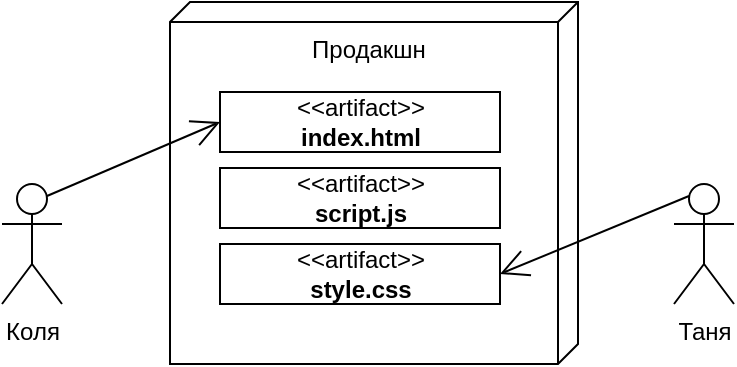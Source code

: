 <mxfile version="22.1.7" type="github" pages="3">
  <diagram id="EZ2JUei_d_qiLZWwgDu5" name="deploy">
    <mxGraphModel dx="1389" dy="546" grid="0" gridSize="10" guides="1" tooltips="1" connect="1" arrows="1" fold="1" page="0" pageScale="1" pageWidth="827" pageHeight="1169" math="0" shadow="0">
      <root>
        <mxCell id="0" />
        <mxCell id="1" parent="0" />
        <mxCell id="mMAAWGvxM3W0GHj6OHKg-20" value="" style="group" vertex="1" connectable="0" parent="1">
          <mxGeometry x="-101" y="251" width="204" height="181" as="geometry" />
        </mxCell>
        <mxCell id="mMAAWGvxM3W0GHj6OHKg-18" value="Продакшн" style="verticalAlign=top;align=center;shape=cube;size=10;direction=south;fontStyle=0;html=1;boundedLbl=1;spacingLeft=5;whiteSpace=wrap;" vertex="1" parent="mMAAWGvxM3W0GHj6OHKg-20">
          <mxGeometry width="204" height="181" as="geometry" />
        </mxCell>
        <mxCell id="mMAAWGvxM3W0GHj6OHKg-5" value="&amp;lt;&amp;lt;artifact&amp;gt;&amp;gt;&lt;br&gt;&lt;b&gt;index.html&lt;br&gt;&lt;/b&gt;" style="html=1;align=center;verticalAlign=middle;dashed=0;" vertex="1" parent="mMAAWGvxM3W0GHj6OHKg-20">
          <mxGeometry x="25" y="45" width="140" height="30" as="geometry" />
        </mxCell>
        <mxCell id="mMAAWGvxM3W0GHj6OHKg-6" value="&amp;lt;&amp;lt;artifact&amp;gt;&amp;gt;&lt;br&gt;&lt;b&gt;script.js&lt;br&gt;&lt;/b&gt;" style="html=1;align=center;verticalAlign=middle;dashed=0;" vertex="1" parent="mMAAWGvxM3W0GHj6OHKg-20">
          <mxGeometry x="25" y="83" width="140" height="30" as="geometry" />
        </mxCell>
        <mxCell id="mMAAWGvxM3W0GHj6OHKg-14" value="&amp;lt;&amp;lt;artifact&amp;gt;&amp;gt;&lt;br&gt;&lt;b&gt;style.css&lt;br&gt;&lt;/b&gt;" style="html=1;align=center;verticalAlign=middle;dashed=0;" vertex="1" parent="mMAAWGvxM3W0GHj6OHKg-20">
          <mxGeometry x="25" y="121" width="140" height="30" as="geometry" />
        </mxCell>
        <mxCell id="mMAAWGvxM3W0GHj6OHKg-11" value="Коля" style="shape=umlActor;verticalLabelPosition=bottom;verticalAlign=top;html=1;" vertex="1" parent="1">
          <mxGeometry x="-185" y="342" width="30" height="60" as="geometry" />
        </mxCell>
        <mxCell id="mMAAWGvxM3W0GHj6OHKg-12" value="Таня" style="shape=umlActor;verticalLabelPosition=bottom;verticalAlign=top;html=1;" vertex="1" parent="1">
          <mxGeometry x="151" y="342" width="30" height="60" as="geometry" />
        </mxCell>
        <mxCell id="mMAAWGvxM3W0GHj6OHKg-15" value="" style="endArrow=open;endFill=1;endSize=12;html=1;rounded=0;entryX=0;entryY=0.5;entryDx=0;entryDy=0;exitX=0.75;exitY=0.1;exitDx=0;exitDy=0;exitPerimeter=0;" edge="1" parent="1" source="mMAAWGvxM3W0GHj6OHKg-11" target="mMAAWGvxM3W0GHj6OHKg-5">
          <mxGeometry width="160" relative="1" as="geometry">
            <mxPoint x="-234" y="474" as="sourcePoint" />
            <mxPoint x="-74" y="474" as="targetPoint" />
          </mxGeometry>
        </mxCell>
        <mxCell id="mMAAWGvxM3W0GHj6OHKg-16" value="" style="endArrow=open;endFill=1;endSize=12;html=1;rounded=0;exitX=0.25;exitY=0.1;exitDx=0;exitDy=0;exitPerimeter=0;entryX=1;entryY=0.5;entryDx=0;entryDy=0;" edge="1" parent="1" source="mMAAWGvxM3W0GHj6OHKg-12" target="mMAAWGvxM3W0GHj6OHKg-14">
          <mxGeometry width="160" relative="1" as="geometry">
            <mxPoint x="48" y="497" as="sourcePoint" />
            <mxPoint x="208" y="497" as="targetPoint" />
          </mxGeometry>
        </mxCell>
      </root>
    </mxGraphModel>
  </diagram>
  <diagram id="sGOMDRnRXvcwWbzX-Yh_" name="simple">
    <mxGraphModel dx="1434" dy="792" grid="0" gridSize="10" guides="1" tooltips="1" connect="1" arrows="1" fold="1" page="0" pageScale="1" pageWidth="827" pageHeight="1169" math="0" shadow="0">
      <root>
        <mxCell id="0" />
        <mxCell id="1" parent="0" />
        <mxCell id="WGdRBpb6wyZgviv0EJ4r-3" value="&amp;lt;&amp;lt;device&amp;gt;&amp;gt;&lt;br&gt;&lt;div style=&quot;&quot;&gt;&lt;span style=&quot;background-color: initial;&quot;&gt;Веб-сервер&lt;/span&gt;&lt;/div&gt;" style="verticalAlign=top;align=center;shape=cube;size=10;direction=south;fontStyle=0;html=1;boundedLbl=1;spacingLeft=5;" parent="1" vertex="1">
          <mxGeometry x="440" y="240" width="200" height="420" as="geometry" />
        </mxCell>
        <mxCell id="WGdRBpb6wyZgviv0EJ4r-4" value="&amp;lt;&amp;lt;execution env&amp;gt;&amp;gt;&lt;br&gt;Веб-сервер Apache" style="verticalAlign=top;align=center;shape=cube;size=10;direction=south;html=1;boundedLbl=1;spacingLeft=5;" parent="WGdRBpb6wyZgviv0EJ4r-3" vertex="1">
          <mxGeometry width="170" height="130" relative="1" as="geometry">
            <mxPoint x="10" y="50" as="offset" />
          </mxGeometry>
        </mxCell>
        <mxCell id="WGdRBpb6wyZgviv0EJ4r-5" value="&amp;lt;&amp;lt;execution env&amp;gt;&amp;gt;&lt;br&gt;PHP 8.1" style="verticalAlign=top;align=center;shape=cube;size=10;direction=south;html=1;boundedLbl=1;spacingLeft=5;" parent="WGdRBpb6wyZgviv0EJ4r-3" vertex="1">
          <mxGeometry x="10" y="190" width="170" height="120" as="geometry" />
        </mxCell>
        <mxCell id="WGdRBpb6wyZgviv0EJ4r-6" value="&amp;lt;&amp;lt;artifact&amp;gt;&amp;gt;&lt;br&gt;&lt;b&gt;index.php&lt;/b&gt;" style="html=1;align=center;verticalAlign=middle;dashed=0;" parent="WGdRBpb6wyZgviv0EJ4r-3" vertex="1">
          <mxGeometry x="20" y="247.288" width="140" height="50.712" as="geometry" />
        </mxCell>
        <mxCell id="WGdRBpb6wyZgviv0EJ4r-7" value="&amp;lt;&amp;lt;artifact&amp;gt;&amp;gt;&lt;br&gt;&lt;b&gt;index.html&lt;br&gt;&lt;/b&gt;" style="html=1;align=center;verticalAlign=middle;dashed=0;" parent="WGdRBpb6wyZgviv0EJ4r-3" vertex="1">
          <mxGeometry x="20" y="100" width="140" height="30" as="geometry" />
        </mxCell>
        <mxCell id="WGdRBpb6wyZgviv0EJ4r-8" value="&amp;lt;&amp;lt;artifact&amp;gt;&amp;gt;&lt;br&gt;&lt;b&gt;script.js&lt;br&gt;&lt;/b&gt;" style="html=1;align=center;verticalAlign=middle;dashed=0;" parent="WGdRBpb6wyZgviv0EJ4r-3" vertex="1">
          <mxGeometry x="20" y="138" width="140" height="30" as="geometry" />
        </mxCell>
        <mxCell id="WGdRBpb6wyZgviv0EJ4r-9" value="&amp;lt;&amp;lt;execution env&amp;gt;&amp;gt;&lt;br&gt;СУБД MySQL" style="verticalAlign=top;align=center;shape=cube;size=10;direction=south;html=1;boundedLbl=1;spacingLeft=5;" parent="WGdRBpb6wyZgviv0EJ4r-3" vertex="1">
          <mxGeometry x="10" y="320" width="170" height="90" as="geometry" />
        </mxCell>
        <mxCell id="WGdRBpb6wyZgviv0EJ4r-10" value="&amp;lt;&amp;lt;artifact&amp;gt;&amp;gt;&lt;br&gt;&lt;b&gt;migrations.sql&lt;br&gt;&lt;/b&gt;" style="html=1;align=center;verticalAlign=middle;dashed=0;" parent="WGdRBpb6wyZgviv0EJ4r-3" vertex="1">
          <mxGeometry x="20" y="370" width="140" height="30" as="geometry" />
        </mxCell>
        <mxCell id="WGdRBpb6wyZgviv0EJ4r-11" value="" style="endArrow=none;startArrow=none;endFill=0;startFill=0;endSize=8;html=1;verticalAlign=bottom;labelBackgroundColor=none;strokeWidth=3;rounded=0;exitX=0.5;exitY=1;exitDx=0;exitDy=0;entryX=0.01;entryY=0.526;entryDx=0;entryDy=0;entryPerimeter=0;" parent="WGdRBpb6wyZgviv0EJ4r-3" source="WGdRBpb6wyZgviv0EJ4r-6" target="WGdRBpb6wyZgviv0EJ4r-9" edge="1">
          <mxGeometry width="160" relative="1" as="geometry">
            <mxPoint x="-70" y="92" as="sourcePoint" />
            <mxPoint x="20" y="130" as="targetPoint" />
          </mxGeometry>
        </mxCell>
        <mxCell id="WGdRBpb6wyZgviv0EJ4r-12" value="" style="endArrow=none;startArrow=none;endFill=0;startFill=0;endSize=8;html=1;verticalAlign=bottom;labelBackgroundColor=none;strokeWidth=3;rounded=0;exitX=0.5;exitY=1;exitDx=0;exitDy=0;entryX=-0.001;entryY=0.531;entryDx=0;entryDy=0;entryPerimeter=0;" parent="WGdRBpb6wyZgviv0EJ4r-3" source="WGdRBpb6wyZgviv0EJ4r-8" target="WGdRBpb6wyZgviv0EJ4r-5" edge="1">
          <mxGeometry width="160" relative="1" as="geometry">
            <mxPoint x="100" y="308" as="sourcePoint" />
            <mxPoint x="110" y="330" as="targetPoint" />
          </mxGeometry>
        </mxCell>
        <mxCell id="WGdRBpb6wyZgviv0EJ4r-13" value="&amp;lt;&amp;lt;device&amp;gt;&amp;gt;&lt;br&gt;&lt;div style=&quot;&quot;&gt;&lt;span style=&quot;background-color: initial;&quot;&gt;Клиентский девайс&lt;/span&gt;&lt;/div&gt;" style="verticalAlign=top;align=center;shape=cube;size=10;direction=south;fontStyle=0;html=1;boundedLbl=1;spacingLeft=5;" parent="1" vertex="1">
          <mxGeometry x="129" y="197" width="200" height="140" as="geometry" />
        </mxCell>
        <mxCell id="WGdRBpb6wyZgviv0EJ4r-14" value="&amp;lt;&amp;lt;execution env&amp;gt;&amp;gt;&lt;br&gt;Браузер" style="verticalAlign=top;align=center;shape=cube;size=10;direction=south;html=1;boundedLbl=1;spacingLeft=5;" parent="WGdRBpb6wyZgviv0EJ4r-13" vertex="1">
          <mxGeometry width="170" height="60" relative="1" as="geometry">
            <mxPoint x="10" y="57" as="offset" />
          </mxGeometry>
        </mxCell>
        <mxCell id="WGdRBpb6wyZgviv0EJ4r-15" value="HTTPS:&lt;br style=&quot;border-color: var(--border-color); background-color: rgb(255, 255, 255);&quot;&gt;&lt;span style=&quot;background-color: rgb(255, 255, 255);&quot;&gt;443&lt;/span&gt;" style="endArrow=none;startArrow=none;endFill=0;startFill=0;endSize=8;html=1;verticalAlign=bottom;labelBackgroundColor=none;strokeWidth=3;rounded=0;exitX=0;exitY=0;exitDx=25;exitDy=0;exitPerimeter=0;entryX=0;entryY=0;entryDx=70;entryDy=170;entryPerimeter=0;" parent="1" source="WGdRBpb6wyZgviv0EJ4r-14" target="WGdRBpb6wyZgviv0EJ4r-4" edge="1">
          <mxGeometry x="0.019" y="12" width="160" relative="1" as="geometry">
            <mxPoint x="550" y="600" as="sourcePoint" />
            <mxPoint x="710" y="600" as="targetPoint" />
            <mxPoint as="offset" />
          </mxGeometry>
        </mxCell>
      </root>
    </mxGraphModel>
  </diagram>
  <diagram id="QMxez4jaUeKiHe_nalXE" name="hard">
    <mxGraphModel dx="2087" dy="932" grid="0" gridSize="10" guides="1" tooltips="1" connect="1" arrows="1" fold="1" page="0" pageScale="1" pageWidth="827" pageHeight="1169" math="0" shadow="0">
      <root>
        <mxCell id="0" />
        <mxCell id="1" parent="0" />
        <mxCell id="MTRJ2a7G9Mu04RG1c6vq-1" value="" style="group" vertex="1" connectable="0" parent="1">
          <mxGeometry x="70" y="350" width="290" height="370" as="geometry" />
        </mxCell>
        <mxCell id="MTRJ2a7G9Mu04RG1c6vq-2" value="&lt;span style=&quot;&quot;&gt;&amp;lt;&amp;lt;device&amp;gt;&amp;gt;&lt;/span&gt;&lt;br style=&quot;&quot;&gt;&lt;span style=&quot;&quot;&gt;Сервер-балансировщик&lt;/span&gt;" style="verticalAlign=top;align=center;shape=cube;size=10;direction=south;fontStyle=0;html=1;boundedLbl=1;spacingLeft=5;container=0;" vertex="1" parent="MTRJ2a7G9Mu04RG1c6vq-1">
          <mxGeometry width="290" height="370" as="geometry" />
        </mxCell>
        <mxCell id="MTRJ2a7G9Mu04RG1c6vq-3" value="" style="group" vertex="1" connectable="0" parent="MTRJ2a7G9Mu04RG1c6vq-1">
          <mxGeometry x="10" y="70" width="260" height="190" as="geometry" />
        </mxCell>
        <mxCell id="MTRJ2a7G9Mu04RG1c6vq-4" value="&amp;lt;&amp;lt;execution environment&amp;gt;&amp;gt;&lt;br&gt;Веб-сервер Nginx" style="verticalAlign=top;align=center;shape=cube;size=10;direction=south;html=1;boundedLbl=1;spacingLeft=5;" vertex="1" parent="MTRJ2a7G9Mu04RG1c6vq-3">
          <mxGeometry width="260" height="190" relative="1" as="geometry">
            <mxPoint as="offset" />
          </mxGeometry>
        </mxCell>
        <mxCell id="MTRJ2a7G9Mu04RG1c6vq-5" value="&amp;lt;&amp;lt;artifact&amp;gt;&amp;gt;&lt;br&gt;&lt;b&gt;Файл конфиг. nginx.conf&lt;/b&gt;" style="text;html=1;align=center;verticalAlign=middle;dashed=0;fillColor=#ffffff;strokeColor=#000000;" vertex="1" parent="MTRJ2a7G9Mu04RG1c6vq-3">
          <mxGeometry x="30" y="60" width="190" height="45.39" as="geometry" />
        </mxCell>
        <mxCell id="MTRJ2a7G9Mu04RG1c6vq-6" value="&amp;lt;&amp;lt;artifact&amp;gt;&amp;gt;&lt;br&gt;&lt;b&gt;Скрипт балансировки index.lua&lt;/b&gt;" style="text;html=1;align=center;verticalAlign=middle;dashed=0;fillColor=#ffffff;strokeColor=#000000;" vertex="1" parent="MTRJ2a7G9Mu04RG1c6vq-3">
          <mxGeometry x="30" y="114.62" width="190" height="45.38" as="geometry" />
        </mxCell>
        <mxCell id="MTRJ2a7G9Mu04RG1c6vq-7" value="" style="shape=note2;boundedLbl=1;whiteSpace=wrap;html=1;size=8;verticalAlign=top;align=left;spacingLeft=5;" vertex="1" parent="MTRJ2a7G9Mu04RG1c6vq-3">
          <mxGeometry x="198" y="62" width="20" height="20" as="geometry" />
        </mxCell>
        <mxCell id="MTRJ2a7G9Mu04RG1c6vq-8" value="" style="shape=note2;boundedLbl=1;whiteSpace=wrap;html=1;size=8;verticalAlign=top;align=left;spacingLeft=5;" vertex="1" parent="MTRJ2a7G9Mu04RG1c6vq-3">
          <mxGeometry x="198" y="116.62" width="20" height="20" as="geometry" />
        </mxCell>
        <mxCell id="MTRJ2a7G9Mu04RG1c6vq-9" value="&amp;lt;&amp;lt;artifact&amp;gt;&amp;gt;&lt;br&gt;&lt;b&gt;Статика image.png,&amp;nbsp;index.html,&lt;br&gt;Фронтенд прилож. index.js...&lt;/b&gt;" style="text;html=1;align=center;verticalAlign=middle;dashed=0;fillColor=#ffffff;strokeColor=#000000;" vertex="1" parent="MTRJ2a7G9Mu04RG1c6vq-1">
          <mxGeometry x="45" y="285" width="190" height="64" as="geometry" />
        </mxCell>
        <mxCell id="MTRJ2a7G9Mu04RG1c6vq-10" value="" style="endArrow=none;startArrow=none;endFill=0;startFill=0;endSize=8;html=1;verticalAlign=bottom;labelBackgroundColor=none;strokeWidth=3;rounded=0;exitX=0;exitY=0;exitDx=190;exitDy=135;exitPerimeter=0;entryX=0.474;entryY=-0.003;entryDx=0;entryDy=0;entryPerimeter=0;" edge="1" parent="MTRJ2a7G9Mu04RG1c6vq-1" source="MTRJ2a7G9Mu04RG1c6vq-4" target="MTRJ2a7G9Mu04RG1c6vq-9">
          <mxGeometry width="160" relative="1" as="geometry">
            <mxPoint x="120" y="450" as="sourcePoint" />
            <mxPoint x="280" y="450" as="targetPoint" />
          </mxGeometry>
        </mxCell>
        <mxCell id="MTRJ2a7G9Mu04RG1c6vq-11" value="" style="shape=note2;boundedLbl=1;whiteSpace=wrap;html=1;size=8;verticalAlign=top;align=left;spacingLeft=5;" vertex="1" parent="MTRJ2a7G9Mu04RG1c6vq-1">
          <mxGeometry x="213" y="287" width="20" height="20" as="geometry" />
        </mxCell>
        <mxCell id="MTRJ2a7G9Mu04RG1c6vq-12" value="" style="group" vertex="1" connectable="0" parent="1">
          <mxGeometry x="420" y="150" width="290" height="450" as="geometry" />
        </mxCell>
        <mxCell id="MTRJ2a7G9Mu04RG1c6vq-13" value="" style="group" vertex="1" connectable="0" parent="MTRJ2a7G9Mu04RG1c6vq-12">
          <mxGeometry width="290" height="390" as="geometry" />
        </mxCell>
        <mxCell id="MTRJ2a7G9Mu04RG1c6vq-14" value="&lt;span style=&quot;&quot;&gt;&amp;lt;&amp;lt;&lt;/span&gt;device&lt;span style=&quot;&quot;&gt;&amp;gt;&amp;gt;&lt;/span&gt;&lt;br style=&quot;&quot;&gt;&lt;span style=&quot;&quot;&gt;Первый веб-сервер&lt;/span&gt;" style="verticalAlign=top;align=center;shape=cube;size=10;direction=south;fontStyle=0;html=1;boundedLbl=1;spacingLeft=5;container=0;" vertex="1" parent="MTRJ2a7G9Mu04RG1c6vq-13">
          <mxGeometry width="290" height="390" as="geometry" />
        </mxCell>
        <mxCell id="MTRJ2a7G9Mu04RG1c6vq-15" value="" style="group" vertex="1" connectable="0" parent="MTRJ2a7G9Mu04RG1c6vq-13">
          <mxGeometry x="10" y="206" width="260" height="169" as="geometry" />
        </mxCell>
        <mxCell id="MTRJ2a7G9Mu04RG1c6vq-16" value="&amp;lt;&amp;lt;execution environment&amp;gt;&amp;gt;&lt;br&gt;Интерпретатор PHP 8.1" style="verticalAlign=top;align=center;shape=cube;size=10;direction=south;html=1;boundedLbl=1;spacingLeft=5;" vertex="1" parent="MTRJ2a7G9Mu04RG1c6vq-15">
          <mxGeometry width="260" height="169" as="geometry" />
        </mxCell>
        <mxCell id="MTRJ2a7G9Mu04RG1c6vq-17" value="&amp;lt;&amp;lt;artifact&amp;gt;&amp;gt;&lt;br&gt;&lt;b&gt;Бэкенд-прилож. index.php...&lt;/b&gt;" style="text;html=1;align=center;verticalAlign=middle;dashed=0;fillColor=#ffffff;strokeColor=#000000;" vertex="1" parent="MTRJ2a7G9Mu04RG1c6vq-15">
          <mxGeometry x="30" y="60" width="190" height="40" as="geometry" />
        </mxCell>
        <mxCell id="MTRJ2a7G9Mu04RG1c6vq-18" value="&amp;lt;&amp;lt;artifact&amp;gt;&amp;gt;&lt;br&gt;&lt;b&gt;Файл конфиг. php.ini&lt;/b&gt;" style="text;html=1;align=center;verticalAlign=middle;dashed=0;fillColor=#ffffff;strokeColor=#000000;" vertex="1" parent="MTRJ2a7G9Mu04RG1c6vq-15">
          <mxGeometry x="30" y="110" width="190" height="40" as="geometry" />
        </mxCell>
        <mxCell id="MTRJ2a7G9Mu04RG1c6vq-19" value="" style="shape=note2;boundedLbl=1;whiteSpace=wrap;html=1;size=8;verticalAlign=top;align=left;spacingLeft=5;" vertex="1" parent="MTRJ2a7G9Mu04RG1c6vq-15">
          <mxGeometry x="198" y="62" width="20" height="20" as="geometry" />
        </mxCell>
        <mxCell id="MTRJ2a7G9Mu04RG1c6vq-20" value="" style="shape=note2;boundedLbl=1;whiteSpace=wrap;html=1;size=8;verticalAlign=top;align=left;spacingLeft=5;" vertex="1" parent="MTRJ2a7G9Mu04RG1c6vq-15">
          <mxGeometry x="198" y="112" width="20" height="20" as="geometry" />
        </mxCell>
        <mxCell id="MTRJ2a7G9Mu04RG1c6vq-21" value="" style="group" vertex="1" connectable="0" parent="MTRJ2a7G9Mu04RG1c6vq-13">
          <mxGeometry x="10" y="73" width="260" height="120" as="geometry" />
        </mxCell>
        <mxCell id="MTRJ2a7G9Mu04RG1c6vq-22" value="&amp;lt;&amp;lt;execution environment&amp;gt;&amp;gt;&lt;br&gt;Веб-сервер Apache" style="verticalAlign=top;align=center;shape=cube;size=10;direction=south;html=1;boundedLbl=1;spacingLeft=5;" vertex="1" parent="MTRJ2a7G9Mu04RG1c6vq-21">
          <mxGeometry width="260" height="120" relative="1" as="geometry">
            <mxPoint as="offset" />
          </mxGeometry>
        </mxCell>
        <mxCell id="MTRJ2a7G9Mu04RG1c6vq-23" value="&amp;lt;&amp;lt;artifact&amp;gt;&amp;gt;&lt;br&gt;&lt;b&gt;Файл конфиг. httpd.conf&lt;/b&gt;" style="text;html=1;align=center;verticalAlign=middle;dashed=0;fillColor=#ffffff;strokeColor=#000000;" vertex="1" parent="MTRJ2a7G9Mu04RG1c6vq-21">
          <mxGeometry x="30" y="60" width="190" height="44.75" as="geometry" />
        </mxCell>
        <mxCell id="MTRJ2a7G9Mu04RG1c6vq-24" value="" style="shape=note2;boundedLbl=1;whiteSpace=wrap;html=1;size=8;verticalAlign=top;align=left;spacingLeft=5;" vertex="1" parent="MTRJ2a7G9Mu04RG1c6vq-21">
          <mxGeometry x="198" y="62" width="20" height="20" as="geometry" />
        </mxCell>
        <mxCell id="MTRJ2a7G9Mu04RG1c6vq-25" value="" style="endArrow=none;startArrow=none;endFill=0;startFill=0;endSize=8;html=1;verticalAlign=bottom;labelBackgroundColor=none;strokeWidth=3;rounded=0;exitX=0;exitY=0;exitDx=120;exitDy=135;exitPerimeter=0;entryX=-0.001;entryY=0.519;entryDx=0;entryDy=0;entryPerimeter=0;" edge="1" parent="MTRJ2a7G9Mu04RG1c6vq-13" source="MTRJ2a7G9Mu04RG1c6vq-22" target="MTRJ2a7G9Mu04RG1c6vq-16">
          <mxGeometry width="160" relative="1" as="geometry">
            <mxPoint x="-150" y="280" as="sourcePoint" />
            <mxPoint x="10" y="280" as="targetPoint" />
          </mxGeometry>
        </mxCell>
        <mxCell id="MTRJ2a7G9Mu04RG1c6vq-26" value="HTTP: 80" style="endArrow=none;startArrow=none;endFill=0;startFill=0;endSize=8;html=1;verticalAlign=bottom;labelBackgroundColor=none;strokeWidth=3;rounded=0;exitX=0;exitY=0;exitDx=65;exitDy=260;exitPerimeter=0;entryX=0;entryY=0;entryDx=90;entryDy=0;entryPerimeter=0;" edge="1" parent="1" source="MTRJ2a7G9Mu04RG1c6vq-22" target="MTRJ2a7G9Mu04RG1c6vq-4">
          <mxGeometry x="-0.402" y="-25" width="160" relative="1" as="geometry">
            <mxPoint x="170" y="50" as="sourcePoint" />
            <mxPoint x="240" y="300" as="targetPoint" />
            <mxPoint as="offset" />
          </mxGeometry>
        </mxCell>
        <mxCell id="MTRJ2a7G9Mu04RG1c6vq-27" value="" style="group" vertex="1" connectable="0" parent="1">
          <mxGeometry x="-180" y="410" width="198" height="160" as="geometry" />
        </mxCell>
        <mxCell id="MTRJ2a7G9Mu04RG1c6vq-28" value="&lt;span style=&quot;&quot;&gt;&amp;lt;&amp;lt;device&amp;gt;&amp;gt;&lt;/span&gt;&lt;br style=&quot;&quot;&gt;Клиентский ПК&lt;br&gt;или смартфон" style="verticalAlign=top;align=center;shape=cube;size=10;direction=south;fontStyle=0;html=1;boundedLbl=1;spacingLeft=5;container=0;" vertex="1" parent="MTRJ2a7G9Mu04RG1c6vq-27">
          <mxGeometry width="198" height="160" as="geometry" />
        </mxCell>
        <mxCell id="MTRJ2a7G9Mu04RG1c6vq-29" value="&amp;lt;&amp;lt;execution environment&amp;gt;&amp;gt;&lt;br&gt;Браузер" style="verticalAlign=top;align=center;shape=cube;size=10;direction=south;html=1;boundedLbl=1;spacingLeft=5;" vertex="1" parent="MTRJ2a7G9Mu04RG1c6vq-27">
          <mxGeometry x="6.828" y="70" width="177.517" height="80" as="geometry">
            <mxPoint as="offset" />
          </mxGeometry>
        </mxCell>
        <mxCell id="MTRJ2a7G9Mu04RG1c6vq-30" value="HTTPS:&lt;br&gt;443" style="endArrow=none;startArrow=none;endFill=0;startFill=0;endSize=8;html=1;verticalAlign=bottom;labelBackgroundColor=none;strokeWidth=3;rounded=0;exitX=0;exitY=0;exitDx=35;exitDy=0;exitPerimeter=0;strokeColor=default;" edge="1" parent="1" source="MTRJ2a7G9Mu04RG1c6vq-29" target="MTRJ2a7G9Mu04RG1c6vq-4">
          <mxGeometry x="0.089" y="11" width="160" relative="1" as="geometry">
            <mxPoint x="150" y="520" as="sourcePoint" />
            <mxPoint x="200" y="590" as="targetPoint" />
            <mxPoint as="offset" />
          </mxGeometry>
        </mxCell>
        <mxCell id="MTRJ2a7G9Mu04RG1c6vq-31" value="" style="group" vertex="1" connectable="0" parent="1">
          <mxGeometry x="782" y="460" width="290" height="270" as="geometry" />
        </mxCell>
        <mxCell id="MTRJ2a7G9Mu04RG1c6vq-32" value="&lt;span style=&quot;&quot;&gt;&amp;lt;&amp;lt;&lt;/span&gt;device&lt;span style=&quot;&quot;&gt;&amp;gt;&amp;gt;&lt;/span&gt;&lt;br style=&quot;&quot;&gt;Сервер БД" style="verticalAlign=top;align=center;shape=cube;size=10;direction=south;fontStyle=0;html=1;boundedLbl=1;spacingLeft=5;container=0;" vertex="1" parent="MTRJ2a7G9Mu04RG1c6vq-31">
          <mxGeometry width="290" height="270" as="geometry" />
        </mxCell>
        <mxCell id="MTRJ2a7G9Mu04RG1c6vq-33" value="" style="group" vertex="1" connectable="0" parent="MTRJ2a7G9Mu04RG1c6vq-31">
          <mxGeometry x="10" y="70" width="260" height="190" as="geometry" />
        </mxCell>
        <mxCell id="MTRJ2a7G9Mu04RG1c6vq-34" value="&amp;lt;&amp;lt;execution environment&amp;gt;&amp;gt;&lt;br&gt;СУБД MySQL 8" style="verticalAlign=top;align=center;shape=cube;size=10;direction=south;html=1;boundedLbl=1;spacingLeft=5;" vertex="1" parent="MTRJ2a7G9Mu04RG1c6vq-33">
          <mxGeometry width="260" height="190" relative="1" as="geometry">
            <mxPoint as="offset" />
          </mxGeometry>
        </mxCell>
        <mxCell id="MTRJ2a7G9Mu04RG1c6vq-35" value="&amp;lt;&amp;lt;artifact&amp;gt;&amp;gt;&lt;br&gt;&lt;b&gt;Файл конфиг. my.cnf&lt;/b&gt;" style="text;html=1;align=center;verticalAlign=middle;dashed=0;fillColor=#ffffff;strokeColor=#000000;" vertex="1" parent="MTRJ2a7G9Mu04RG1c6vq-33">
          <mxGeometry x="30" y="60" width="190" height="44.75" as="geometry" />
        </mxCell>
        <mxCell id="MTRJ2a7G9Mu04RG1c6vq-36" value="&amp;lt;&amp;lt;artifact&amp;gt;&amp;gt;&lt;br&gt;&lt;b&gt;Файл миграций migrations.sql&lt;/b&gt;" style="text;html=1;align=center;verticalAlign=middle;dashed=0;fillColor=#ffffff;strokeColor=#000000;" vertex="1" parent="MTRJ2a7G9Mu04RG1c6vq-33">
          <mxGeometry x="30" y="113.59" width="190" height="46.41" as="geometry" />
        </mxCell>
        <mxCell id="MTRJ2a7G9Mu04RG1c6vq-37" value="" style="shape=note2;boundedLbl=1;whiteSpace=wrap;html=1;size=8;verticalAlign=top;align=left;spacingLeft=5;" vertex="1" parent="MTRJ2a7G9Mu04RG1c6vq-33">
          <mxGeometry x="197" y="63" width="20" height="20" as="geometry" />
        </mxCell>
        <mxCell id="MTRJ2a7G9Mu04RG1c6vq-38" value="" style="shape=note2;boundedLbl=1;whiteSpace=wrap;html=1;size=8;verticalAlign=top;align=left;spacingLeft=5;" vertex="1" parent="MTRJ2a7G9Mu04RG1c6vq-33">
          <mxGeometry x="197" y="116.59" width="20" height="20" as="geometry" />
        </mxCell>
        <mxCell id="MTRJ2a7G9Mu04RG1c6vq-39" value="" style="group" vertex="1" connectable="0" parent="1">
          <mxGeometry x="420" y="570" width="290" height="390" as="geometry" />
        </mxCell>
        <mxCell id="MTRJ2a7G9Mu04RG1c6vq-40" value="&lt;span style=&quot;&quot;&gt;&amp;lt;&amp;lt;&lt;/span&gt;device&lt;span style=&quot;&quot;&gt;&amp;gt;&amp;gt;&lt;/span&gt;&lt;br style=&quot;&quot;&gt;&lt;span style=&quot;&quot;&gt;Второй веб-сервер&lt;/span&gt;" style="verticalAlign=top;align=center;shape=cube;size=10;direction=south;fontStyle=0;html=1;boundedLbl=1;spacingLeft=5;container=0;" vertex="1" parent="MTRJ2a7G9Mu04RG1c6vq-39">
          <mxGeometry width="290" height="390" as="geometry" />
        </mxCell>
        <mxCell id="MTRJ2a7G9Mu04RG1c6vq-41" value="" style="group" vertex="1" connectable="0" parent="MTRJ2a7G9Mu04RG1c6vq-39">
          <mxGeometry x="10" y="206" width="260" height="169" as="geometry" />
        </mxCell>
        <mxCell id="MTRJ2a7G9Mu04RG1c6vq-42" value="&amp;lt;&amp;lt;execution environment&amp;gt;&amp;gt;&lt;br&gt;Интерпретатор PHP 8.1" style="verticalAlign=top;align=center;shape=cube;size=10;direction=south;html=1;boundedLbl=1;spacingLeft=5;" vertex="1" parent="MTRJ2a7G9Mu04RG1c6vq-41">
          <mxGeometry width="260" height="169" as="geometry" />
        </mxCell>
        <mxCell id="MTRJ2a7G9Mu04RG1c6vq-43" value="&amp;lt;&amp;lt;artifact&amp;gt;&amp;gt;&lt;br&gt;&lt;b&gt;Бэкенд-прилож. index.php...&lt;/b&gt;" style="text;html=1;align=center;verticalAlign=middle;dashed=0;fillColor=#ffffff;strokeColor=#000000;" vertex="1" parent="MTRJ2a7G9Mu04RG1c6vq-41">
          <mxGeometry x="30" y="60" width="190" height="40" as="geometry" />
        </mxCell>
        <mxCell id="MTRJ2a7G9Mu04RG1c6vq-44" value="&amp;lt;&amp;lt;artifact&amp;gt;&amp;gt;&lt;br&gt;&lt;b&gt;Файл конфиг. php.ini&lt;/b&gt;" style="text;html=1;align=center;verticalAlign=middle;dashed=0;fillColor=#ffffff;strokeColor=#000000;" vertex="1" parent="MTRJ2a7G9Mu04RG1c6vq-41">
          <mxGeometry x="30" y="110" width="190" height="40" as="geometry" />
        </mxCell>
        <mxCell id="MTRJ2a7G9Mu04RG1c6vq-45" value="" style="shape=note2;boundedLbl=1;whiteSpace=wrap;html=1;size=8;verticalAlign=top;align=left;spacingLeft=5;" vertex="1" parent="MTRJ2a7G9Mu04RG1c6vq-41">
          <mxGeometry x="198" y="62" width="20" height="20" as="geometry" />
        </mxCell>
        <mxCell id="MTRJ2a7G9Mu04RG1c6vq-46" value="" style="shape=note2;boundedLbl=1;whiteSpace=wrap;html=1;size=8;verticalAlign=top;align=left;spacingLeft=5;" vertex="1" parent="MTRJ2a7G9Mu04RG1c6vq-41">
          <mxGeometry x="198" y="112" width="20" height="20" as="geometry" />
        </mxCell>
        <mxCell id="MTRJ2a7G9Mu04RG1c6vq-47" value="" style="group" vertex="1" connectable="0" parent="MTRJ2a7G9Mu04RG1c6vq-39">
          <mxGeometry x="10" y="73" width="260" height="120" as="geometry" />
        </mxCell>
        <mxCell id="MTRJ2a7G9Mu04RG1c6vq-48" value="&amp;lt;&amp;lt;execution environment&amp;gt;&amp;gt;&lt;br&gt;Веб-сервер Apache" style="verticalAlign=top;align=center;shape=cube;size=10;direction=south;html=1;boundedLbl=1;spacingLeft=5;" vertex="1" parent="MTRJ2a7G9Mu04RG1c6vq-47">
          <mxGeometry width="260" height="120" relative="1" as="geometry">
            <mxPoint as="offset" />
          </mxGeometry>
        </mxCell>
        <mxCell id="MTRJ2a7G9Mu04RG1c6vq-49" value="&amp;lt;&amp;lt;artifact&amp;gt;&amp;gt;&lt;br&gt;&lt;b&gt;Файл конфиг. httpd.conf&lt;/b&gt;" style="text;html=1;align=center;verticalAlign=middle;dashed=0;fillColor=#ffffff;strokeColor=#000000;" vertex="1" parent="MTRJ2a7G9Mu04RG1c6vq-47">
          <mxGeometry x="30" y="60" width="190" height="44.75" as="geometry" />
        </mxCell>
        <mxCell id="MTRJ2a7G9Mu04RG1c6vq-50" value="" style="shape=note2;boundedLbl=1;whiteSpace=wrap;html=1;size=8;verticalAlign=top;align=left;spacingLeft=5;" vertex="1" parent="MTRJ2a7G9Mu04RG1c6vq-47">
          <mxGeometry x="198" y="62" width="20" height="20" as="geometry" />
        </mxCell>
        <mxCell id="MTRJ2a7G9Mu04RG1c6vq-51" value="" style="endArrow=none;startArrow=none;endFill=0;startFill=0;endSize=8;html=1;verticalAlign=bottom;labelBackgroundColor=none;strokeWidth=3;rounded=0;exitX=0;exitY=0;exitDx=120;exitDy=135;exitPerimeter=0;entryX=-0.002;entryY=0.519;entryDx=0;entryDy=0;entryPerimeter=0;" edge="1" parent="MTRJ2a7G9Mu04RG1c6vq-39" source="MTRJ2a7G9Mu04RG1c6vq-48" target="MTRJ2a7G9Mu04RG1c6vq-42">
          <mxGeometry width="160" relative="1" as="geometry">
            <mxPoint x="-150" y="280" as="sourcePoint" />
            <mxPoint x="135" y="210" as="targetPoint" />
          </mxGeometry>
        </mxCell>
        <mxCell id="MTRJ2a7G9Mu04RG1c6vq-52" value="HTTP: 80" style="endArrow=none;startArrow=none;endFill=0;startFill=0;endSize=8;html=1;verticalAlign=bottom;labelBackgroundColor=none;strokeWidth=3;rounded=0;exitX=0;exitY=0;exitDx=90;exitDy=0;exitPerimeter=0;entryX=0;entryY=0;entryDx=65;entryDy=260;entryPerimeter=0;" edge="1" parent="1" source="MTRJ2a7G9Mu04RG1c6vq-4" target="MTRJ2a7G9Mu04RG1c6vq-48">
          <mxGeometry x="0.723" y="-32" width="160" relative="1" as="geometry">
            <mxPoint x="250" y="810" as="sourcePoint" />
            <mxPoint x="460" y="660" as="targetPoint" />
            <mxPoint y="1" as="offset" />
          </mxGeometry>
        </mxCell>
        <mxCell id="MTRJ2a7G9Mu04RG1c6vq-53" value="TCP: 3306" style="endArrow=none;startArrow=none;endFill=0;startFill=0;endSize=8;html=1;verticalAlign=bottom;labelBackgroundColor=none;strokeWidth=3;rounded=0;exitX=0;exitY=0;exitDx=79.5;exitDy=0;exitPerimeter=0;entryX=0;entryY=0;entryDx=100;entryDy=260;entryPerimeter=0;" edge="1" parent="1" source="MTRJ2a7G9Mu04RG1c6vq-42" target="MTRJ2a7G9Mu04RG1c6vq-34">
          <mxGeometry x="-0.178" y="-42" width="160" relative="1" as="geometry">
            <mxPoint x="810" y="740" as="sourcePoint" />
            <mxPoint x="970" y="740" as="targetPoint" />
            <mxPoint as="offset" />
          </mxGeometry>
        </mxCell>
        <mxCell id="MTRJ2a7G9Mu04RG1c6vq-54" value="TCP: 3306" style="endArrow=none;startArrow=none;endFill=0;startFill=0;endSize=8;html=1;verticalAlign=bottom;labelBackgroundColor=none;strokeWidth=3;rounded=0;exitX=0;exitY=0;exitDx=79.5;exitDy=0;exitPerimeter=0;entryX=0;entryY=0;entryDx=100;entryDy=260;entryPerimeter=0;" edge="1" parent="1" source="MTRJ2a7G9Mu04RG1c6vq-16" target="MTRJ2a7G9Mu04RG1c6vq-34">
          <mxGeometry x="-0.307" y="28" width="160" relative="1" as="geometry">
            <mxPoint x="760" y="500" as="sourcePoint" />
            <mxPoint x="885" y="490" as="targetPoint" />
            <mxPoint as="offset" />
          </mxGeometry>
        </mxCell>
      </root>
    </mxGraphModel>
  </diagram>
</mxfile>
